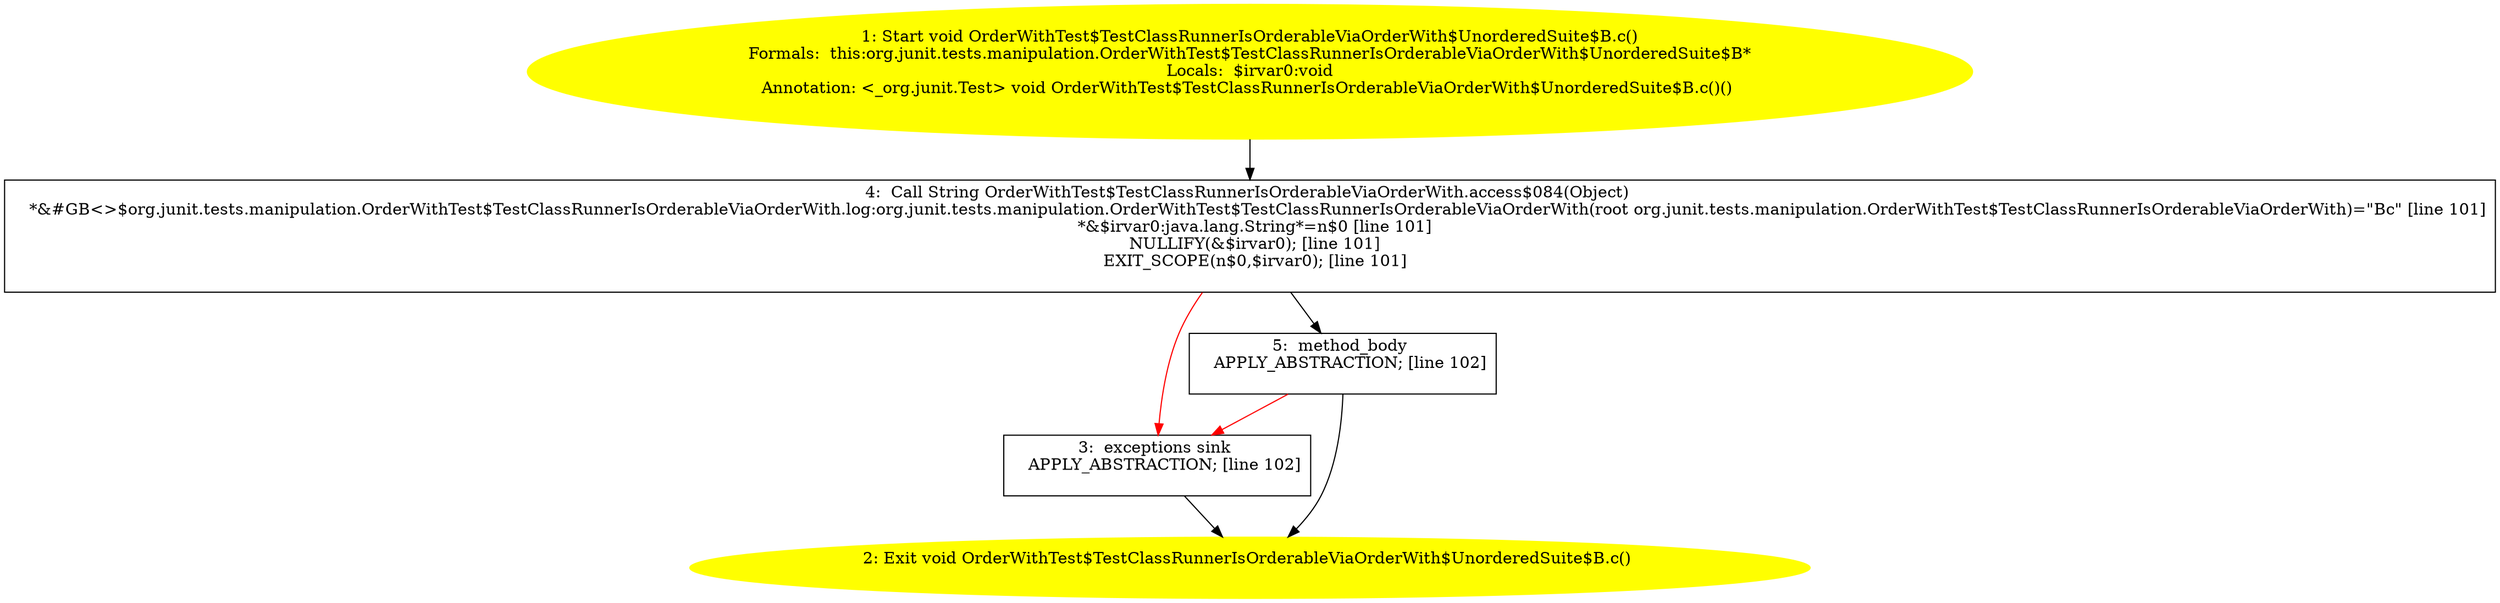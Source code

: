 /* @generated */
digraph cfg {
"org.junit.tests.manipulation.OrderWithTest$TestClassRunnerIsOrderableViaOrderWith$UnorderedSuite$B.c.6d709ae6ad4983b4440de5e551ca3e13_1" [label="1: Start void OrderWithTest$TestClassRunnerIsOrderableViaOrderWith$UnorderedSuite$B.c()\nFormals:  this:org.junit.tests.manipulation.OrderWithTest$TestClassRunnerIsOrderableViaOrderWith$UnorderedSuite$B*\nLocals:  $irvar0:void\nAnnotation: <_org.junit.Test> void OrderWithTest$TestClassRunnerIsOrderableViaOrderWith$UnorderedSuite$B.c()() \n  " color=yellow style=filled]
	

	 "org.junit.tests.manipulation.OrderWithTest$TestClassRunnerIsOrderableViaOrderWith$UnorderedSuite$B.c.6d709ae6ad4983b4440de5e551ca3e13_1" -> "org.junit.tests.manipulation.OrderWithTest$TestClassRunnerIsOrderableViaOrderWith$UnorderedSuite$B.c.6d709ae6ad4983b4440de5e551ca3e13_4" ;
"org.junit.tests.manipulation.OrderWithTest$TestClassRunnerIsOrderableViaOrderWith$UnorderedSuite$B.c.6d709ae6ad4983b4440de5e551ca3e13_2" [label="2: Exit void OrderWithTest$TestClassRunnerIsOrderableViaOrderWith$UnorderedSuite$B.c() \n  " color=yellow style=filled]
	

"org.junit.tests.manipulation.OrderWithTest$TestClassRunnerIsOrderableViaOrderWith$UnorderedSuite$B.c.6d709ae6ad4983b4440de5e551ca3e13_3" [label="3:  exceptions sink \n   APPLY_ABSTRACTION; [line 102]\n " shape="box"]
	

	 "org.junit.tests.manipulation.OrderWithTest$TestClassRunnerIsOrderableViaOrderWith$UnorderedSuite$B.c.6d709ae6ad4983b4440de5e551ca3e13_3" -> "org.junit.tests.manipulation.OrderWithTest$TestClassRunnerIsOrderableViaOrderWith$UnorderedSuite$B.c.6d709ae6ad4983b4440de5e551ca3e13_2" ;
"org.junit.tests.manipulation.OrderWithTest$TestClassRunnerIsOrderableViaOrderWith$UnorderedSuite$B.c.6d709ae6ad4983b4440de5e551ca3e13_4" [label="4:  Call String OrderWithTest$TestClassRunnerIsOrderableViaOrderWith.access$084(Object) \n   *&#GB<>$org.junit.tests.manipulation.OrderWithTest$TestClassRunnerIsOrderableViaOrderWith.log:org.junit.tests.manipulation.OrderWithTest$TestClassRunnerIsOrderableViaOrderWith(root org.junit.tests.manipulation.OrderWithTest$TestClassRunnerIsOrderableViaOrderWith)=\"Bc\" [line 101]\n  *&$irvar0:java.lang.String*=n$0 [line 101]\n  NULLIFY(&$irvar0); [line 101]\n  EXIT_SCOPE(n$0,$irvar0); [line 101]\n " shape="box"]
	

	 "org.junit.tests.manipulation.OrderWithTest$TestClassRunnerIsOrderableViaOrderWith$UnorderedSuite$B.c.6d709ae6ad4983b4440de5e551ca3e13_4" -> "org.junit.tests.manipulation.OrderWithTest$TestClassRunnerIsOrderableViaOrderWith$UnorderedSuite$B.c.6d709ae6ad4983b4440de5e551ca3e13_5" ;
	 "org.junit.tests.manipulation.OrderWithTest$TestClassRunnerIsOrderableViaOrderWith$UnorderedSuite$B.c.6d709ae6ad4983b4440de5e551ca3e13_4" -> "org.junit.tests.manipulation.OrderWithTest$TestClassRunnerIsOrderableViaOrderWith$UnorderedSuite$B.c.6d709ae6ad4983b4440de5e551ca3e13_3" [color="red" ];
"org.junit.tests.manipulation.OrderWithTest$TestClassRunnerIsOrderableViaOrderWith$UnorderedSuite$B.c.6d709ae6ad4983b4440de5e551ca3e13_5" [label="5:  method_body \n   APPLY_ABSTRACTION; [line 102]\n " shape="box"]
	

	 "org.junit.tests.manipulation.OrderWithTest$TestClassRunnerIsOrderableViaOrderWith$UnorderedSuite$B.c.6d709ae6ad4983b4440de5e551ca3e13_5" -> "org.junit.tests.manipulation.OrderWithTest$TestClassRunnerIsOrderableViaOrderWith$UnorderedSuite$B.c.6d709ae6ad4983b4440de5e551ca3e13_2" ;
	 "org.junit.tests.manipulation.OrderWithTest$TestClassRunnerIsOrderableViaOrderWith$UnorderedSuite$B.c.6d709ae6ad4983b4440de5e551ca3e13_5" -> "org.junit.tests.manipulation.OrderWithTest$TestClassRunnerIsOrderableViaOrderWith$UnorderedSuite$B.c.6d709ae6ad4983b4440de5e551ca3e13_3" [color="red" ];
}
